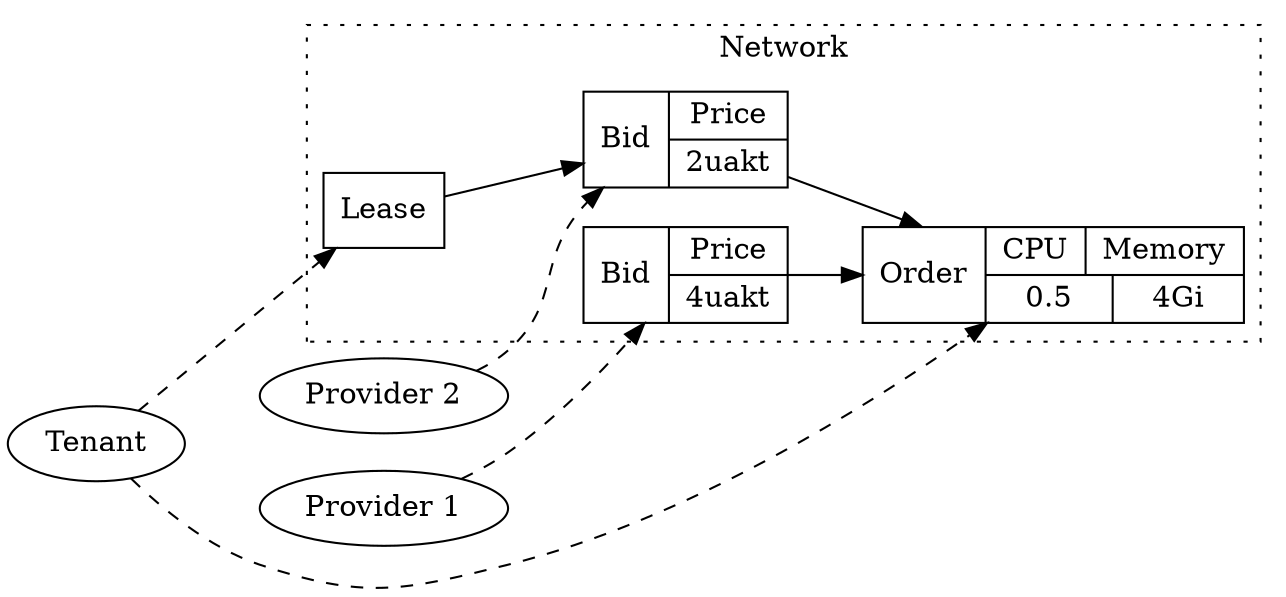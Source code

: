 digraph G {

  rankdir=LR;

  subgraph cluster_N {
    label="Network";
    graph[style=dotted];

    node[shape=record];
    n_order [label="{ Order | { { CPU | Memory } | { 0.5 | 4Gi } } }"];
    n_bid1 [label="{ Bid | { { Price } | 4uakt } }"];
    n_bid2 [label="{ Bid | { { Price } | 2uakt } }"];
    n_lease [label="{ Lease }"];
    
    n_bid1  -> n_order;
    n_bid2  -> n_order;
    n_lease -> n_bid2;
  }

  n_tenant    [label="Tenant"];
  n_provider1 [label="Provider 1"];
  n_provider2 [label="Provider 2"];

  edge[style=dashed];

  n_tenant -> n_order;
  n_provider1 -> n_bid1;
  n_provider2 -> n_bid2;
  n_tenant -> n_lease;
}
